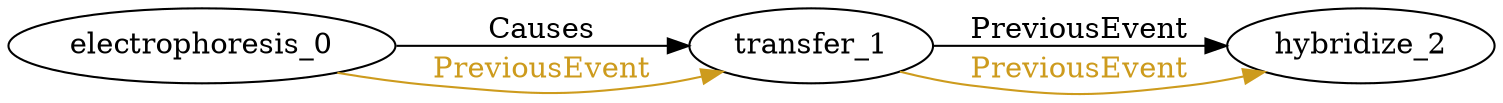 digraph finite_state_machine { 
	rankdir=LR;
	size="50,50";
node0 [label = "electrophoresis_0"]
node1 [label = "transfer_1"]
node2 [label = "hybridize_2"]
node0 -> node1 [ label = "Causes" fontcolor="black"  color = "Black"];
node0 -> node1 [ label = "PreviousEvent" fontcolor="goldenrod3"  color = "goldenrod3"];
node1 -> node2 [ label = "PreviousEvent" fontcolor="black"  color = "Black"];
node1 -> node2 [ label = "PreviousEvent" fontcolor="goldenrod3"  color = "goldenrod3"];
}
